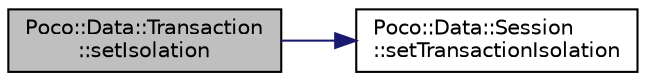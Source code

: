 digraph "Poco::Data::Transaction::setIsolation"
{
 // LATEX_PDF_SIZE
  edge [fontname="Helvetica",fontsize="10",labelfontname="Helvetica",labelfontsize="10"];
  node [fontname="Helvetica",fontsize="10",shape=record];
  rankdir="LR";
  Node1 [label="Poco::Data::Transaction\l::setIsolation",height=0.2,width=0.4,color="black", fillcolor="grey75", style="filled", fontcolor="black",tooltip=" "];
  Node1 -> Node2 [color="midnightblue",fontsize="10",style="solid",fontname="Helvetica"];
  Node2 [label="Poco::Data::Session\l::setTransactionIsolation",height=0.2,width=0.4,color="black", fillcolor="white", style="filled",URL="$classPoco_1_1Data_1_1Session.html#a2ecfda6a5501b996886db07a7e51a181",tooltip="Returns true iff a transaction is in progress, false otherwise."];
}
